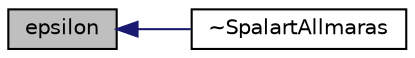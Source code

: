 digraph "epsilon"
{
  bgcolor="transparent";
  edge [fontname="Helvetica",fontsize="10",labelfontname="Helvetica",labelfontsize="10"];
  node [fontname="Helvetica",fontsize="10",shape=record];
  rankdir="LR";
  Node578 [label="epsilon",height=0.2,width=0.4,color="black", fillcolor="grey75", style="filled", fontcolor="black"];
  Node578 -> Node579 [dir="back",color="midnightblue",fontsize="10",style="solid",fontname="Helvetica"];
  Node579 [label="~SpalartAllmaras",height=0.2,width=0.4,color="black",URL="$a32373.html#a02d93bd46b4627149128efc588ae6511",tooltip="Destructor. "];
}
